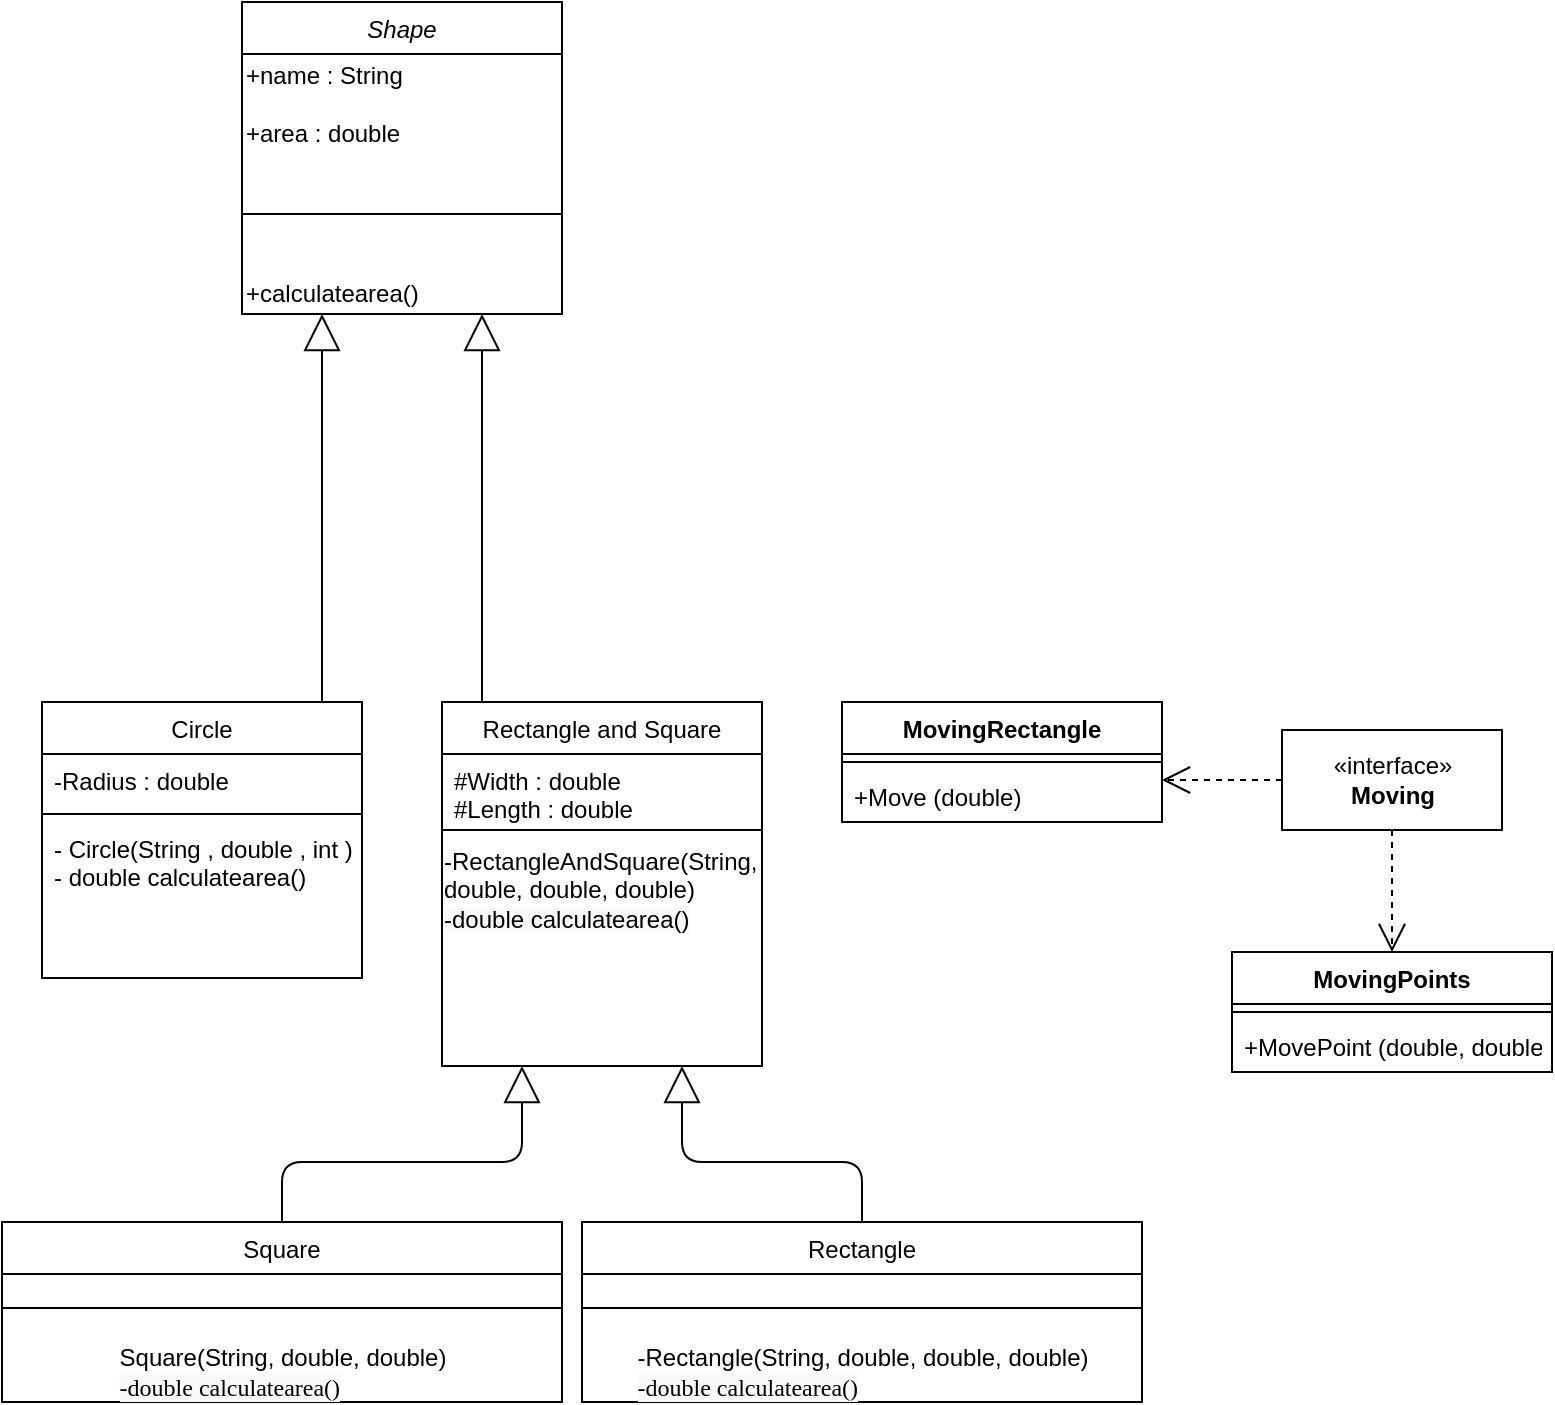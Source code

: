 <mxfile version="13.7.3" type="github">
  <diagram id="C5RBs43oDa-KdzZeNtuy" name="Page-1">
    <mxGraphModel grid="1" shadow="0" math="0" pageHeight="1169" pageWidth="827" pageScale="1" page="1" fold="1" arrows="1" connect="1" tooltips="1" guides="1" gridSize="10" dy="878" dx="1566">
      <root>
        <mxCell id="WIyWlLk6GJQsqaUBKTNV-0" />
        <mxCell id="WIyWlLk6GJQsqaUBKTNV-1" parent="WIyWlLk6GJQsqaUBKTNV-0" />
        <mxCell id="MC-MRE5SszhjNoNCakLe-23" value="Rectangle and Square" parent="WIyWlLk6GJQsqaUBKTNV-1" vertex="1" style="swimlane;fontStyle=0;align=center;verticalAlign=top;childLayout=stackLayout;horizontal=1;startSize=26;horizontalStack=0;resizeParent=1;resizeLast=0;collapsible=1;marginBottom=0;rounded=0;shadow=0;strokeWidth=1;">
          <mxGeometry as="geometry" height="182" width="160" y="460" x="270">
            <mxRectangle as="alternateBounds" height="26" width="170" y="380" x="340" />
          </mxGeometry>
        </mxCell>
        <mxCell id="MC-MRE5SszhjNoNCakLe-24" value="#Width : double &#xa;#Length : double" parent="MC-MRE5SszhjNoNCakLe-23" vertex="1" style="text;align=left;verticalAlign=top;spacingLeft=4;spacingRight=4;overflow=hidden;rotatable=0;points=[[0,0.5],[1,0.5]];portConstraint=eastwest;">
          <mxGeometry as="geometry" height="34" width="160" y="26" />
        </mxCell>
        <mxCell id="MC-MRE5SszhjNoNCakLe-25" value="" parent="MC-MRE5SszhjNoNCakLe-23" vertex="1" style="line;html=1;strokeWidth=1;align=left;verticalAlign=middle;spacingTop=-1;spacingLeft=3;spacingRight=3;rotatable=0;labelPosition=right;points=[];portConstraint=eastwest;">
          <mxGeometry as="geometry" height="8" width="160" y="60" />
        </mxCell>
        <mxCell id="MC-MRE5SszhjNoNCakLe-26" value="&lt;div align=&quot;left&quot;&gt;-RectangleAndSquare(String, double, double, double)&lt;br&gt;&lt;span style=&quot;font: 12px / 1.2 &amp;#34;helvetica&amp;#34; ; color: rgb(0 , 0 , 0) ; text-transform: none ; text-indent: 0px ; letter-spacing: normal ; text-decoration: none ; word-spacing: 0px ; display: inline ; float: none ; overflow-wrap: normal ; background-color: rgb(248 , 249 , 250)&quot;&gt;-double calculatearea()&lt;/span&gt;&lt;br&gt;&lt;/div&gt;" parent="MC-MRE5SszhjNoNCakLe-23" vertex="1" style="text;html=1;strokeColor=none;fillColor=none;align=center;verticalAlign=middle;whiteSpace=wrap;rounded=0;">
          <mxGeometry as="geometry" height="52" width="160" y="68" />
        </mxCell>
        <mxCell id="MC-MRE5SszhjNoNCakLe-27" value="&lt;div align=&quot;left&quot;&gt;&lt;/div&gt;" parent="MC-MRE5SszhjNoNCakLe-23" vertex="1" style="text;html=1;strokeColor=none;fillColor=none;align=left;verticalAlign=middle;whiteSpace=wrap;rounded=0;">
          <mxGeometry as="geometry" height="62" width="160" y="120" />
        </mxCell>
        <mxCell id="MC-MRE5SszhjNoNCakLe-28" value="Square" parent="WIyWlLk6GJQsqaUBKTNV-1" vertex="1" style="swimlane;fontStyle=0;align=center;verticalAlign=top;childLayout=stackLayout;horizontal=1;startSize=26;horizontalStack=0;resizeParent=1;resizeLast=0;collapsible=1;marginBottom=0;rounded=0;shadow=0;strokeWidth=1;">
          <mxGeometry as="geometry" height="90" width="280" y="720" x="50">
            <mxRectangle as="alternateBounds" height="26" width="160" y="380" x="130" />
          </mxGeometry>
        </mxCell>
        <mxCell id="MC-MRE5SszhjNoNCakLe-29" value="" parent="MC-MRE5SszhjNoNCakLe-28" vertex="1" style="line;html=1;strokeWidth=1;align=left;verticalAlign=middle;spacingTop=-1;spacingLeft=3;spacingRight=3;rotatable=0;labelPosition=right;points=[];portConstraint=eastwest;">
          <mxGeometry as="geometry" height="34" width="280" y="26" />
        </mxCell>
        <mxCell id="MC-MRE5SszhjNoNCakLe-30" value="&lt;div align=&quot;left&quot; style=&quot;text-align: left ; color: rgb(0 , 0 , 0) ; text-transform: none ; text-indent: 0px ; letter-spacing: normal ; font-family: &amp;#34;helvetica&amp;#34; ; font-size: 12px ; font-style: normal ; font-variant: normal ; font-weight: 400 ; text-decoration: none ; word-spacing: 0px&quot;&gt;Square(String, double, double)&lt;br&gt;&lt;span style=&quot;background-color: rgb(248 , 249 , 250) ; color: rgb(0 , 0 , 0) ; display: inline ; float: none ; font-family: &amp;#34;quot&amp;#34; ; font-stretch: normal ; font-style: normal ; font-variant: normal ; font-weight: normal ; letter-spacing: normal ; line-height: 1.2 ; overflow-wrap: normal ; text-decoration: none ; text-indent: 0px ; text-transform: none ; word-spacing: 0px&quot;&gt;-double calculatearea()&lt;/span&gt;&lt;br&gt;&lt;/div&gt;" parent="MC-MRE5SszhjNoNCakLe-28" vertex="1" style="text;html=1;align=center;verticalAlign=middle;resizable=0;points=[];autosize=1;">
          <mxGeometry as="geometry" height="30" width="280" y="60" />
        </mxCell>
        <mxCell id="MC-MRE5SszhjNoNCakLe-31" value="Rectangle" parent="WIyWlLk6GJQsqaUBKTNV-1" vertex="1" style="swimlane;fontStyle=0;align=center;verticalAlign=top;childLayout=stackLayout;horizontal=1;startSize=26;horizontalStack=0;resizeParent=1;resizeLast=0;collapsible=1;marginBottom=0;rounded=0;shadow=0;strokeWidth=1;">
          <mxGeometry as="geometry" height="90" width="280" y="720" x="340">
            <mxRectangle as="alternateBounds" height="26" width="160" y="380" x="130" />
          </mxGeometry>
        </mxCell>
        <mxCell id="MC-MRE5SszhjNoNCakLe-32" value="" parent="MC-MRE5SszhjNoNCakLe-31" vertex="1" style="line;html=1;strokeWidth=1;align=left;verticalAlign=middle;spacingTop=-1;spacingLeft=3;spacingRight=3;rotatable=0;labelPosition=right;points=[];portConstraint=eastwest;">
          <mxGeometry as="geometry" height="34" width="280" y="26" />
        </mxCell>
        <mxCell id="MC-MRE5SszhjNoNCakLe-33" value="&lt;div align=&quot;left&quot; style=&quot;text-align: left ; color: rgb(0 , 0 , 0) ; text-transform: none ; text-indent: 0px ; letter-spacing: normal ; font-size: 12px ; font-style: normal ; font-variant: normal ; font-weight: 400 ; text-decoration: none ; word-spacing: 0px&quot;&gt;-Rectangle(String, double, double, double)&lt;br&gt;&lt;span style=&quot;background-color: rgb(248 , 249 , 250) ; color: rgb(0 , 0 , 0) ; display: inline ; float: none ; font-family: &amp;#34;quot&amp;#34; ; font-style: normal ; font-variant: normal ; font-weight: normal ; letter-spacing: normal ; line-height: 1.2 ; overflow-wrap: normal ; text-decoration: none ; text-indent: 0px ; text-transform: none ; word-spacing: 0px&quot;&gt;-double calculatearea()&lt;/span&gt;&lt;br&gt;&lt;/div&gt;" parent="MC-MRE5SszhjNoNCakLe-31" vertex="1" style="text;html=1;align=center;verticalAlign=middle;resizable=0;points=[];autosize=1;">
          <mxGeometry as="geometry" height="30" width="280" y="60" />
        </mxCell>
        <mxCell id="MC-MRE5SszhjNoNCakLe-34" target="MC-MRE5SszhjNoNCakLe-45" value="" parent="WIyWlLk6GJQsqaUBKTNV-1" style="endArrow=block;endSize=16;endFill=0;html=1;entryX=0.25;entryY=1;entryDx=0;entryDy=0;exitX=1;exitY=0;exitDx=0;exitDy=0;" edge="1" source="MC-MRE5SszhjNoNCakLe-35">
          <mxGeometry as="geometry" width="160" relative="1">
            <mxPoint as="sourcePoint" y="450" x="250" />
            <mxPoint as="targetPoint" y="300" x="250" />
            <Array as="points">
              <mxPoint y="470" x="210" />
            </Array>
          </mxGeometry>
        </mxCell>
        <mxCell id="MC-MRE5SszhjNoNCakLe-35" value="Circle" parent="WIyWlLk6GJQsqaUBKTNV-1" vertex="1" style="swimlane;fontStyle=0;align=center;verticalAlign=top;childLayout=stackLayout;horizontal=1;startSize=26;horizontalStack=0;resizeParent=1;resizeLast=0;collapsible=1;marginBottom=0;rounded=0;shadow=0;strokeWidth=1;">
          <mxGeometry as="geometry" height="138" width="160" y="460" x="70">
            <mxRectangle as="alternateBounds" height="26" width="160" y="380" x="130" />
          </mxGeometry>
        </mxCell>
        <mxCell id="MC-MRE5SszhjNoNCakLe-36" value="-Radius : double" parent="MC-MRE5SszhjNoNCakLe-35" vertex="1" style="text;align=left;verticalAlign=top;spacingLeft=4;spacingRight=4;overflow=hidden;rotatable=0;points=[[0,0.5],[1,0.5]];portConstraint=eastwest;rounded=0;shadow=0;html=0;">
          <mxGeometry as="geometry" height="26" width="160" y="26" />
        </mxCell>
        <mxCell id="MC-MRE5SszhjNoNCakLe-37" value="" parent="MC-MRE5SszhjNoNCakLe-35" vertex="1" style="line;html=1;strokeWidth=1;align=left;verticalAlign=middle;spacingTop=-1;spacingLeft=3;spacingRight=3;rotatable=0;labelPosition=right;points=[];portConstraint=eastwest;">
          <mxGeometry as="geometry" height="8" width="160" y="52" />
        </mxCell>
        <mxCell id="MC-MRE5SszhjNoNCakLe-38" value="- Circle(String , double , int )&lt;br&gt;- double calculatearea()" parent="MC-MRE5SszhjNoNCakLe-35" vertex="1" style="text;align=left;verticalAlign=top;spacingLeft=4;spacingRight=4;overflow=hidden;rotatable=0;points=[[0,0.5],[1,0.5]];portConstraint=eastwest;html=1;">
          <mxGeometry as="geometry" height="50" width="160" y="60" />
        </mxCell>
        <mxCell id="MC-MRE5SszhjNoNCakLe-39" target="MC-MRE5SszhjNoNCakLe-45" value="" parent="WIyWlLk6GJQsqaUBKTNV-1" style="endArrow=block;endSize=16;endFill=0;html=1;entryX=0.75;entryY=1;entryDx=0;entryDy=0;" edge="1">
          <mxGeometry as="geometry" width="160" relative="1">
            <mxPoint as="sourcePoint" y="460" x="290" />
            <mxPoint as="targetPoint" y="246" x="388.82" />
            <Array as="points">
              <mxPoint y="460" x="290" />
            </Array>
          </mxGeometry>
        </mxCell>
        <mxCell id="MC-MRE5SszhjNoNCakLe-40" target="MC-MRE5SszhjNoNCakLe-27" value="" parent="WIyWlLk6GJQsqaUBKTNV-1" style="endArrow=block;endSize=16;endFill=0;html=1;entryX=0.25;entryY=1;entryDx=0;entryDy=0;" edge="1" source="MC-MRE5SszhjNoNCakLe-28">
          <mxGeometry as="geometry" width="160" relative="1">
            <mxPoint as="sourcePoint" y="710" x="310" />
            <mxPoint as="targetPoint" y="420" x="570" />
            <Array as="points">
              <mxPoint y="690" x="190" />
              <mxPoint y="690" x="310" />
            </Array>
          </mxGeometry>
        </mxCell>
        <mxCell id="MC-MRE5SszhjNoNCakLe-41" target="MC-MRE5SszhjNoNCakLe-27" value="" parent="WIyWlLk6GJQsqaUBKTNV-1" style="endArrow=block;endSize=16;endFill=0;html=1;entryX=0.75;entryY=1;entryDx=0;entryDy=0;exitX=0.5;exitY=0;exitDx=0;exitDy=0;" edge="1" source="MC-MRE5SszhjNoNCakLe-31">
          <mxGeometry as="geometry" width="160" relative="1">
            <mxPoint as="sourcePoint" y="730" x="200" />
            <mxPoint as="targetPoint" y="652" x="320.0" />
            <Array as="points">
              <mxPoint y="690" x="480" />
              <mxPoint y="690" x="390" />
            </Array>
          </mxGeometry>
        </mxCell>
        <mxCell id="MC-MRE5SszhjNoNCakLe-42" value="Shape" parent="WIyWlLk6GJQsqaUBKTNV-1" vertex="1" style="swimlane;fontStyle=2;align=center;verticalAlign=top;childLayout=stackLayout;horizontal=1;startSize=26;horizontalStack=0;resizeParent=1;resizeLast=0;collapsible=1;marginBottom=0;rounded=0;shadow=0;strokeWidth=1;">
          <mxGeometry as="geometry" height="156" width="160" y="110" x="170">
            <mxRectangle as="alternateBounds" height="26" width="160" y="140" x="230" />
          </mxGeometry>
        </mxCell>
        <mxCell id="MC-MRE5SszhjNoNCakLe-43" value="&lt;div align=&quot;left&quot;&gt;+name : String&lt;br&gt;&lt;br&gt;&lt;/div&gt;&lt;div align=&quot;left&quot;&gt;+area : double&lt;/div&gt;" parent="MC-MRE5SszhjNoNCakLe-42" vertex="1" style="text;html=1;align=left;verticalAlign=middle;resizable=0;points=[];autosize=1;">
          <mxGeometry as="geometry" height="50" width="160" y="26" />
        </mxCell>
        <mxCell id="MC-MRE5SszhjNoNCakLe-44" value="" parent="MC-MRE5SszhjNoNCakLe-42" vertex="1" style="line;html=1;strokeWidth=1;align=left;verticalAlign=middle;spacingTop=-1;spacingLeft=3;spacingRight=3;rotatable=0;labelPosition=right;points=[];portConstraint=eastwest;">
          <mxGeometry as="geometry" height="60" width="160" y="76" />
        </mxCell>
        <mxCell id="MC-MRE5SszhjNoNCakLe-45" value="+calculatearea()" parent="MC-MRE5SszhjNoNCakLe-42" vertex="1" style="text;html=1;strokeColor=none;fillColor=none;align=left;verticalAlign=middle;whiteSpace=wrap;rounded=0;">
          <mxGeometry as="geometry" height="20" width="160" y="136" />
        </mxCell>
        <mxCell id="MC-MRE5SszhjNoNCakLe-50" value="«interface»&lt;br&gt;&lt;b&gt;Moving&lt;/b&gt;" parent="WIyWlLk6GJQsqaUBKTNV-1" vertex="1" style="html=1;">
          <mxGeometry as="geometry" height="50" width="110" y="474" x="690" />
        </mxCell>
        <mxCell id="MC-MRE5SszhjNoNCakLe-51" value="" parent="WIyWlLk6GJQsqaUBKTNV-1" style="endArrow=open;endSize=12;dashed=1;html=1;exitX=0;exitY=0.5;exitDx=0;exitDy=0;entryX=1;entryY=0.5;entryDx=0;entryDy=0;" edge="1" source="MC-MRE5SszhjNoNCakLe-50">
          <mxGeometry as="geometry" width="160" relative="1">
            <mxPoint as="sourcePoint" y="620" x="590" />
            <mxPoint as="targetPoint" y="499.0" x="630" />
          </mxGeometry>
        </mxCell>
        <mxCell id="MC-MRE5SszhjNoNCakLe-46" value="MovingRectangle" parent="WIyWlLk6GJQsqaUBKTNV-1" vertex="1" style="swimlane;fontStyle=1;align=center;verticalAlign=top;childLayout=stackLayout;horizontal=1;startSize=26;horizontalStack=0;resizeParent=1;resizeParentMax=0;resizeLast=0;collapsible=1;marginBottom=0;">
          <mxGeometry as="geometry" height="60" width="160" y="460" x="470" />
        </mxCell>
        <mxCell id="MC-MRE5SszhjNoNCakLe-48" value="" parent="MC-MRE5SszhjNoNCakLe-46" vertex="1" style="line;strokeWidth=1;fillColor=none;align=left;verticalAlign=middle;spacingTop=-1;spacingLeft=3;spacingRight=3;rotatable=0;labelPosition=right;points=[];portConstraint=eastwest;">
          <mxGeometry as="geometry" height="8" width="160" y="26" />
        </mxCell>
        <mxCell id="MC-MRE5SszhjNoNCakLe-49" value="+Move (double)" parent="MC-MRE5SszhjNoNCakLe-46" vertex="1" style="text;strokeColor=none;fillColor=none;align=left;verticalAlign=top;spacingLeft=4;spacingRight=4;overflow=hidden;rotatable=0;points=[[0,0.5],[1,0.5]];portConstraint=eastwest;">
          <mxGeometry as="geometry" height="26" width="160" y="34" />
        </mxCell>
        <mxCell id="MC-MRE5SszhjNoNCakLe-56" value="MovingPoints" parent="WIyWlLk6GJQsqaUBKTNV-1" vertex="1" style="swimlane;fontStyle=1;align=center;verticalAlign=top;childLayout=stackLayout;horizontal=1;startSize=26;horizontalStack=0;resizeParent=1;resizeParentMax=0;resizeLast=0;collapsible=1;marginBottom=0;">
          <mxGeometry as="geometry" height="60" width="160" y="585" x="665" />
        </mxCell>
        <mxCell id="MC-MRE5SszhjNoNCakLe-57" value="" parent="MC-MRE5SszhjNoNCakLe-56" vertex="1" style="line;strokeWidth=1;fillColor=none;align=left;verticalAlign=middle;spacingTop=-1;spacingLeft=3;spacingRight=3;rotatable=0;labelPosition=right;points=[];portConstraint=eastwest;">
          <mxGeometry as="geometry" height="8" width="160" y="26" />
        </mxCell>
        <mxCell id="MC-MRE5SszhjNoNCakLe-58" value="+MovePoint (double, double)" parent="MC-MRE5SszhjNoNCakLe-56" vertex="1" style="text;strokeColor=none;fillColor=none;align=left;verticalAlign=top;spacingLeft=4;spacingRight=4;overflow=hidden;rotatable=0;points=[[0,0.5],[1,0.5]];portConstraint=eastwest;">
          <mxGeometry as="geometry" height="26" width="160" y="34" />
        </mxCell>
        <mxCell id="MC-MRE5SszhjNoNCakLe-59" target="MC-MRE5SszhjNoNCakLe-56" value="" parent="WIyWlLk6GJQsqaUBKTNV-1" style="endArrow=open;endSize=12;dashed=1;html=1;exitX=0.5;exitY=1;exitDx=0;exitDy=0;entryX=0.5;entryY=0;entryDx=0;entryDy=0;" edge="1" source="MC-MRE5SszhjNoNCakLe-50">
          <mxGeometry as="geometry" width="160" relative="1">
            <mxPoint as="sourcePoint" y="509" x="700" />
            <mxPoint as="targetPoint" y="509.0" x="640" />
          </mxGeometry>
        </mxCell>
      </root>
    </mxGraphModel>
  </diagram>
</mxfile>
